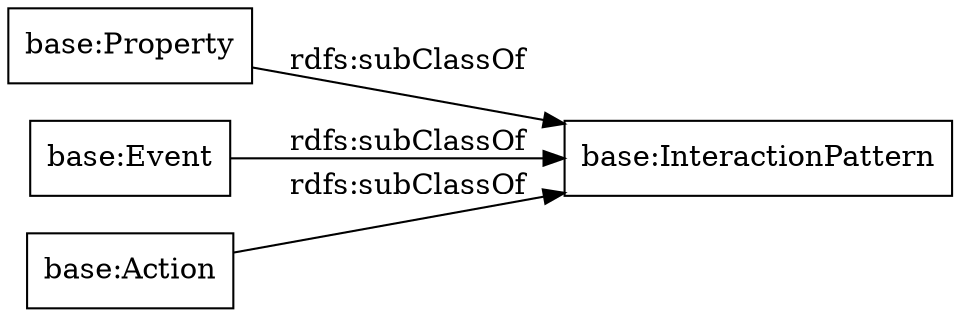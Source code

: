 digraph ar2dtool_diagram { 
rankdir=LR;
size="1000"
node [shape = rectangle, color="black"]; "base:Property" "base:InteractionPattern" "base:Event" "base:Action" ; /*classes style*/
	"base:Property" -> "base:InteractionPattern" [ label = "rdfs:subClassOf" ];
	"base:Event" -> "base:InteractionPattern" [ label = "rdfs:subClassOf" ];
	"base:Action" -> "base:InteractionPattern" [ label = "rdfs:subClassOf" ];

}

